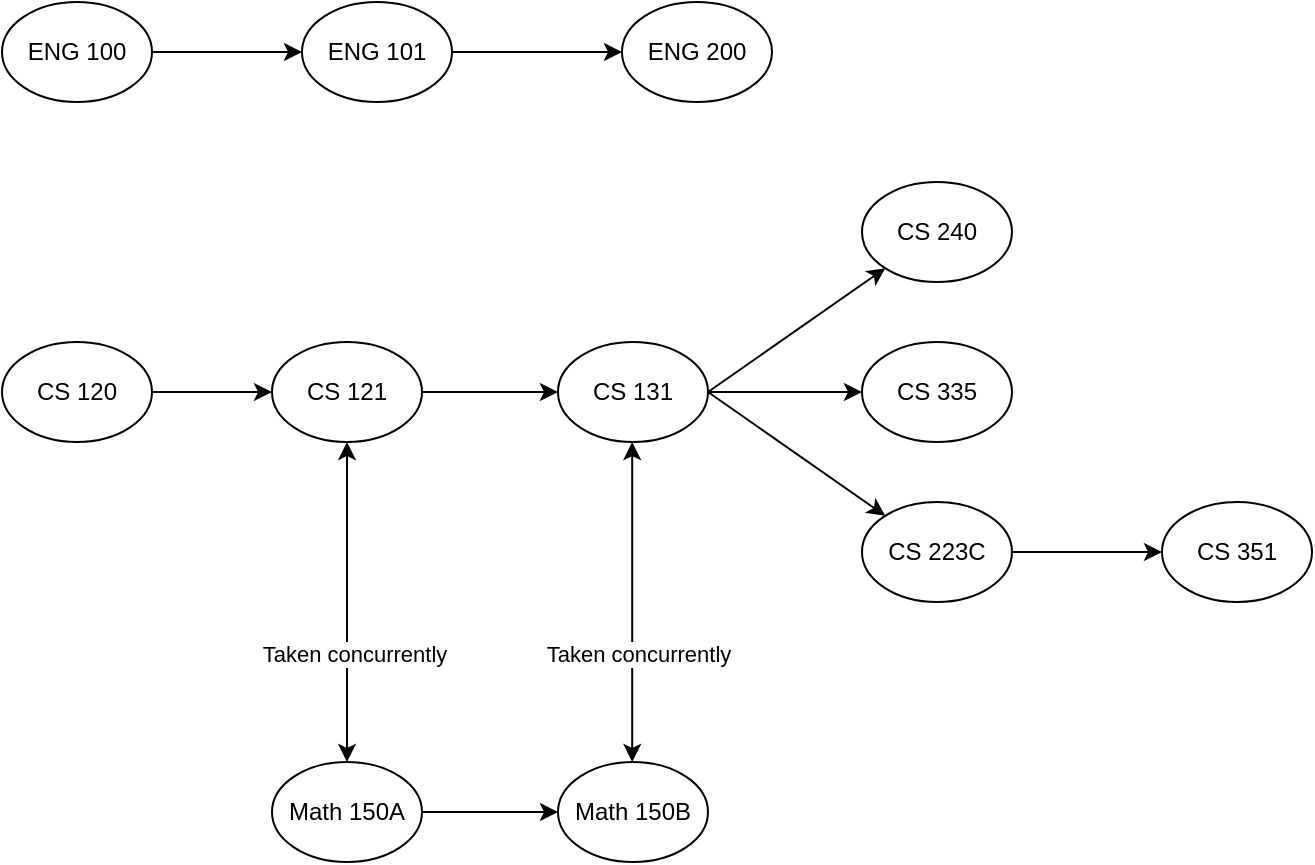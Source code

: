 <mxfile version="13.6.2" type="device"><diagram id="xb0mSjUmNyGJuwkxlnMl" name="Page-1"><mxGraphModel dx="882" dy="656" grid="1" gridSize="10" guides="1" tooltips="1" connect="1" arrows="1" fold="1" page="1" pageScale="1" pageWidth="850" pageHeight="1100" math="0" shadow="0"><root><mxCell id="0"/><mxCell id="1" parent="0"/><mxCell id="bPFOynZYU_OGOiJwg2z6-2" value="CS 120" style="ellipse;whiteSpace=wrap;html=1;" vertex="1" parent="1"><mxGeometry x="110" y="420" width="75" height="50" as="geometry"/></mxCell><mxCell id="bPFOynZYU_OGOiJwg2z6-3" value="CS 121" style="ellipse;whiteSpace=wrap;html=1;" vertex="1" parent="1"><mxGeometry x="245" y="420" width="75" height="50" as="geometry"/></mxCell><mxCell id="bPFOynZYU_OGOiJwg2z6-4" value="CS 131" style="ellipse;whiteSpace=wrap;html=1;" vertex="1" parent="1"><mxGeometry x="388" y="420" width="75" height="50" as="geometry"/></mxCell><mxCell id="bPFOynZYU_OGOiJwg2z6-5" value="CS 240" style="ellipse;whiteSpace=wrap;html=1;" vertex="1" parent="1"><mxGeometry x="540" y="340" width="75" height="50" as="geometry"/></mxCell><mxCell id="bPFOynZYU_OGOiJwg2z6-6" value="CS 335" style="ellipse;whiteSpace=wrap;html=1;" vertex="1" parent="1"><mxGeometry x="540" y="420" width="75" height="50" as="geometry"/></mxCell><mxCell id="bPFOynZYU_OGOiJwg2z6-8" value="CS 351" style="ellipse;whiteSpace=wrap;html=1;" vertex="1" parent="1"><mxGeometry x="690" y="500" width="75" height="50" as="geometry"/></mxCell><mxCell id="bPFOynZYU_OGOiJwg2z6-10" value="CS 223C" style="ellipse;whiteSpace=wrap;html=1;" vertex="1" parent="1"><mxGeometry x="540" y="500" width="75" height="50" as="geometry"/></mxCell><mxCell id="bPFOynZYU_OGOiJwg2z6-11" value="" style="endArrow=classic;html=1;exitX=1;exitY=0.5;exitDx=0;exitDy=0;entryX=0;entryY=0.5;entryDx=0;entryDy=0;" edge="1" parent="1" source="bPFOynZYU_OGOiJwg2z6-2" target="bPFOynZYU_OGOiJwg2z6-3"><mxGeometry width="50" height="50" relative="1" as="geometry"><mxPoint x="490" y="450" as="sourcePoint"/><mxPoint x="540" y="400" as="targetPoint"/></mxGeometry></mxCell><mxCell id="bPFOynZYU_OGOiJwg2z6-12" value="" style="endArrow=classic;html=1;exitX=1;exitY=0.5;exitDx=0;exitDy=0;entryX=0;entryY=0.5;entryDx=0;entryDy=0;" edge="1" parent="1" source="bPFOynZYU_OGOiJwg2z6-3" target="bPFOynZYU_OGOiJwg2z6-4"><mxGeometry width="50" height="50" relative="1" as="geometry"><mxPoint x="320" y="480" as="sourcePoint"/><mxPoint x="370" y="430" as="targetPoint"/></mxGeometry></mxCell><mxCell id="bPFOynZYU_OGOiJwg2z6-13" value="" style="endArrow=classic;html=1;exitX=1;exitY=0.5;exitDx=0;exitDy=0;entryX=0;entryY=0.5;entryDx=0;entryDy=0;" edge="1" parent="1" source="bPFOynZYU_OGOiJwg2z6-4" target="bPFOynZYU_OGOiJwg2z6-6"><mxGeometry width="50" height="50" relative="1" as="geometry"><mxPoint x="470" y="470" as="sourcePoint"/><mxPoint x="520" y="420" as="targetPoint"/></mxGeometry></mxCell><mxCell id="bPFOynZYU_OGOiJwg2z6-14" value="" style="endArrow=classic;html=1;exitX=1;exitY=0.5;exitDx=0;exitDy=0;" edge="1" parent="1" source="bPFOynZYU_OGOiJwg2z6-4" target="bPFOynZYU_OGOiJwg2z6-5"><mxGeometry width="50" height="50" relative="1" as="geometry"><mxPoint x="460" y="430" as="sourcePoint"/><mxPoint x="510" y="380" as="targetPoint"/></mxGeometry></mxCell><mxCell id="bPFOynZYU_OGOiJwg2z6-15" value="" style="endArrow=classic;html=1;exitX=1;exitY=0.5;exitDx=0;exitDy=0;" edge="1" parent="1" source="bPFOynZYU_OGOiJwg2z6-4" target="bPFOynZYU_OGOiJwg2z6-10"><mxGeometry width="50" height="50" relative="1" as="geometry"><mxPoint x="470" y="520" as="sourcePoint"/><mxPoint x="520" y="470" as="targetPoint"/></mxGeometry></mxCell><mxCell id="bPFOynZYU_OGOiJwg2z6-17" value="" style="endArrow=classic;html=1;entryX=0;entryY=0.5;entryDx=0;entryDy=0;exitX=1;exitY=0.5;exitDx=0;exitDy=0;" edge="1" parent="1" source="bPFOynZYU_OGOiJwg2z6-10" target="bPFOynZYU_OGOiJwg2z6-8"><mxGeometry width="50" height="50" relative="1" as="geometry"><mxPoint x="610" y="530" as="sourcePoint"/><mxPoint x="660" y="480" as="targetPoint"/></mxGeometry></mxCell><mxCell id="bPFOynZYU_OGOiJwg2z6-19" value="Math 150A" style="ellipse;whiteSpace=wrap;html=1;" vertex="1" parent="1"><mxGeometry x="245" y="630" width="75" height="50" as="geometry"/></mxCell><mxCell id="bPFOynZYU_OGOiJwg2z6-20" value="" style="endArrow=classic;startArrow=classic;html=1;entryX=0.5;entryY=1;entryDx=0;entryDy=0;" edge="1" parent="1" source="bPFOynZYU_OGOiJwg2z6-19" target="bPFOynZYU_OGOiJwg2z6-3"><mxGeometry width="50" height="50" relative="1" as="geometry"><mxPoint x="250" y="590" as="sourcePoint"/><mxPoint x="300" y="540" as="targetPoint"/></mxGeometry></mxCell><mxCell id="bPFOynZYU_OGOiJwg2z6-21" value="Taken concurrently" style="edgeLabel;html=1;align=center;verticalAlign=middle;resizable=0;points=[];" vertex="1" connectable="0" parent="bPFOynZYU_OGOiJwg2z6-20"><mxGeometry x="-0.325" y="-3" relative="1" as="geometry"><mxPoint as="offset"/></mxGeometry></mxCell><mxCell id="bPFOynZYU_OGOiJwg2z6-22" value="Math 150B" style="ellipse;whiteSpace=wrap;html=1;" vertex="1" parent="1"><mxGeometry x="388" y="630" width="75" height="50" as="geometry"/></mxCell><mxCell id="bPFOynZYU_OGOiJwg2z6-24" value="" style="endArrow=classic;html=1;exitX=1;exitY=0.5;exitDx=0;exitDy=0;" edge="1" parent="1" source="bPFOynZYU_OGOiJwg2z6-19" target="bPFOynZYU_OGOiJwg2z6-22"><mxGeometry width="50" height="50" relative="1" as="geometry"><mxPoint x="330" y="670" as="sourcePoint"/><mxPoint x="380" y="620" as="targetPoint"/></mxGeometry></mxCell><mxCell id="bPFOynZYU_OGOiJwg2z6-26" value="" style="endArrow=classic;startArrow=classic;html=1;entryX=0.5;entryY=1;entryDx=0;entryDy=0;" edge="1" parent="1"><mxGeometry width="50" height="50" relative="1" as="geometry"><mxPoint x="425.1" y="630" as="sourcePoint"/><mxPoint x="425.1" y="470" as="targetPoint"/></mxGeometry></mxCell><mxCell id="bPFOynZYU_OGOiJwg2z6-27" value="Taken concurrently" style="edgeLabel;html=1;align=center;verticalAlign=middle;resizable=0;points=[];" vertex="1" connectable="0" parent="bPFOynZYU_OGOiJwg2z6-26"><mxGeometry x="-0.325" y="-3" relative="1" as="geometry"><mxPoint as="offset"/></mxGeometry></mxCell><mxCell id="bPFOynZYU_OGOiJwg2z6-28" value="ENG 100" style="ellipse;whiteSpace=wrap;html=1;" vertex="1" parent="1"><mxGeometry x="110" y="250" width="75" height="50" as="geometry"/></mxCell><mxCell id="bPFOynZYU_OGOiJwg2z6-29" value="ENG 101" style="ellipse;whiteSpace=wrap;html=1;" vertex="1" parent="1"><mxGeometry x="260" y="250" width="75" height="50" as="geometry"/></mxCell><mxCell id="bPFOynZYU_OGOiJwg2z6-30" value="ENG 200" style="ellipse;whiteSpace=wrap;html=1;" vertex="1" parent="1"><mxGeometry x="420" y="250" width="75" height="50" as="geometry"/></mxCell><mxCell id="bPFOynZYU_OGOiJwg2z6-31" value="" style="endArrow=classic;html=1;exitX=1;exitY=0.5;exitDx=0;exitDy=0;" edge="1" parent="1" source="bPFOynZYU_OGOiJwg2z6-28" target="bPFOynZYU_OGOiJwg2z6-29"><mxGeometry width="50" height="50" relative="1" as="geometry"><mxPoint x="190" y="310" as="sourcePoint"/><mxPoint x="240" y="260" as="targetPoint"/></mxGeometry></mxCell><mxCell id="bPFOynZYU_OGOiJwg2z6-32" value="" style="endArrow=classic;html=1;exitX=1;exitY=0.5;exitDx=0;exitDy=0;entryX=0;entryY=0.5;entryDx=0;entryDy=0;" edge="1" parent="1" source="bPFOynZYU_OGOiJwg2z6-29" target="bPFOynZYU_OGOiJwg2z6-30"><mxGeometry width="50" height="50" relative="1" as="geometry"><mxPoint x="350" y="310" as="sourcePoint"/><mxPoint x="400" y="260" as="targetPoint"/></mxGeometry></mxCell></root></mxGraphModel></diagram></mxfile>